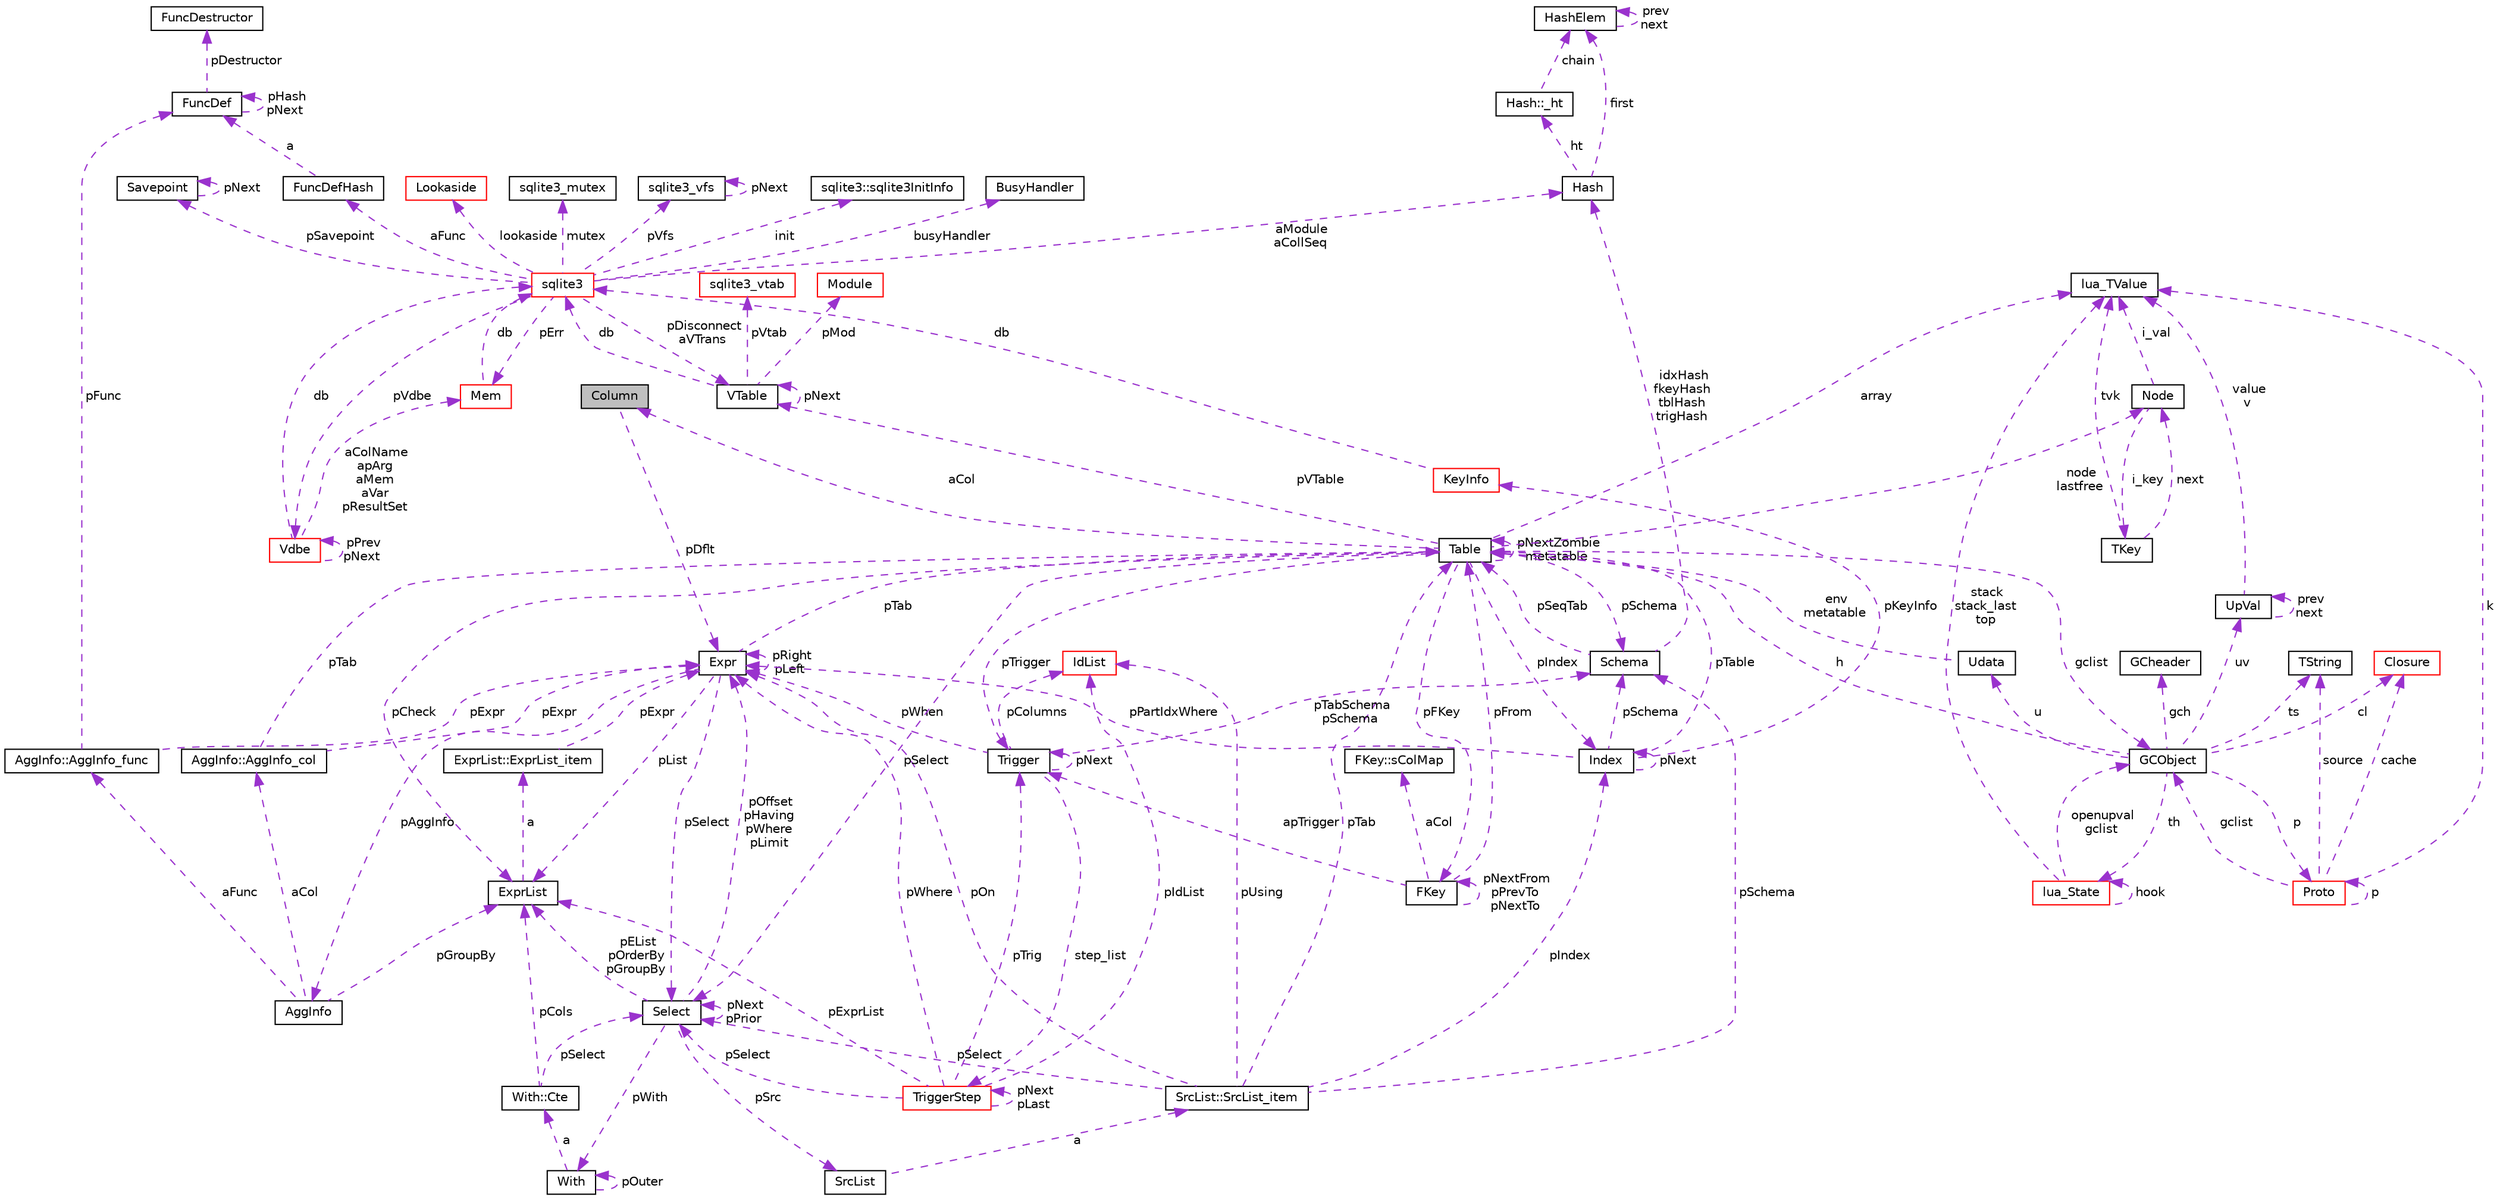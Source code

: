 digraph "Column"
{
  edge [fontname="Helvetica",fontsize="10",labelfontname="Helvetica",labelfontsize="10"];
  node [fontname="Helvetica",fontsize="10",shape=record];
  Node1 [label="Column",height=0.2,width=0.4,color="black", fillcolor="grey75", style="filled", fontcolor="black"];
  Node2 -> Node1 [dir="back",color="darkorchid3",fontsize="10",style="dashed",label=" pDflt" ,fontname="Helvetica"];
  Node2 [label="Expr",height=0.2,width=0.4,color="black", fillcolor="white", style="filled",URL="$struct_expr.html"];
  Node3 -> Node2 [dir="back",color="darkorchid3",fontsize="10",style="dashed",label=" pAggInfo" ,fontname="Helvetica"];
  Node3 [label="AggInfo",height=0.2,width=0.4,color="black", fillcolor="white", style="filled",URL="$struct_agg_info.html"];
  Node4 -> Node3 [dir="back",color="darkorchid3",fontsize="10",style="dashed",label=" aCol" ,fontname="Helvetica"];
  Node4 [label="AggInfo::AggInfo_col",height=0.2,width=0.4,color="black", fillcolor="white", style="filled",URL="$struct_agg_info_1_1_agg_info__col.html"];
  Node2 -> Node4 [dir="back",color="darkorchid3",fontsize="10",style="dashed",label=" pExpr" ,fontname="Helvetica"];
  Node5 -> Node4 [dir="back",color="darkorchid3",fontsize="10",style="dashed",label=" pTab" ,fontname="Helvetica"];
  Node5 [label="Table",height=0.2,width=0.4,color="black", fillcolor="white", style="filled",URL="$struct_table.html"];
  Node6 -> Node5 [dir="back",color="darkorchid3",fontsize="10",style="dashed",label=" node\nlastfree" ,fontname="Helvetica"];
  Node6 [label="Node",height=0.2,width=0.4,color="black", fillcolor="white", style="filled",URL="$struct_node.html"];
  Node7 -> Node6 [dir="back",color="darkorchid3",fontsize="10",style="dashed",label=" i_val" ,fontname="Helvetica"];
  Node7 [label="lua_TValue",height=0.2,width=0.4,color="black", fillcolor="white", style="filled",URL="$structlua___t_value.html"];
  Node8 -> Node6 [dir="back",color="darkorchid3",fontsize="10",style="dashed",label=" i_key" ,fontname="Helvetica"];
  Node8 [label="TKey",height=0.2,width=0.4,color="black", fillcolor="white", style="filled",URL="$union_t_key.html"];
  Node6 -> Node8 [dir="back",color="darkorchid3",fontsize="10",style="dashed",label=" next" ,fontname="Helvetica"];
  Node7 -> Node8 [dir="back",color="darkorchid3",fontsize="10",style="dashed",label=" tvk" ,fontname="Helvetica"];
  Node9 -> Node5 [dir="back",color="darkorchid3",fontsize="10",style="dashed",label=" pSchema" ,fontname="Helvetica"];
  Node9 [label="Schema",height=0.2,width=0.4,color="black", fillcolor="white", style="filled",URL="$struct_schema.html"];
  Node5 -> Node9 [dir="back",color="darkorchid3",fontsize="10",style="dashed",label=" pSeqTab" ,fontname="Helvetica"];
  Node10 -> Node9 [dir="back",color="darkorchid3",fontsize="10",style="dashed",label=" idxHash\nfkeyHash\ntblHash\ntrigHash" ,fontname="Helvetica"];
  Node10 [label="Hash",height=0.2,width=0.4,color="black", fillcolor="white", style="filled",URL="$struct_hash.html"];
  Node11 -> Node10 [dir="back",color="darkorchid3",fontsize="10",style="dashed",label=" ht" ,fontname="Helvetica"];
  Node11 [label="Hash::_ht",height=0.2,width=0.4,color="black", fillcolor="white", style="filled",URL="$struct_hash_1_1__ht.html"];
  Node12 -> Node11 [dir="back",color="darkorchid3",fontsize="10",style="dashed",label=" chain" ,fontname="Helvetica"];
  Node12 [label="HashElem",height=0.2,width=0.4,color="black", fillcolor="white", style="filled",URL="$struct_hash_elem.html"];
  Node12 -> Node12 [dir="back",color="darkorchid3",fontsize="10",style="dashed",label=" prev\nnext" ,fontname="Helvetica"];
  Node12 -> Node10 [dir="back",color="darkorchid3",fontsize="10",style="dashed",label=" first" ,fontname="Helvetica"];
  Node7 -> Node5 [dir="back",color="darkorchid3",fontsize="10",style="dashed",label=" array" ,fontname="Helvetica"];
  Node1 -> Node5 [dir="back",color="darkorchid3",fontsize="10",style="dashed",label=" aCol" ,fontname="Helvetica"];
  Node13 -> Node5 [dir="back",color="darkorchid3",fontsize="10",style="dashed",label=" pFKey" ,fontname="Helvetica"];
  Node13 [label="FKey",height=0.2,width=0.4,color="black", fillcolor="white", style="filled",URL="$struct_f_key.html"];
  Node14 -> Node13 [dir="back",color="darkorchid3",fontsize="10",style="dashed",label=" aCol" ,fontname="Helvetica"];
  Node14 [label="FKey::sColMap",height=0.2,width=0.4,color="black", fillcolor="white", style="filled",URL="$struct_f_key_1_1s_col_map.html"];
  Node13 -> Node13 [dir="back",color="darkorchid3",fontsize="10",style="dashed",label=" pNextFrom\npPrevTo\npNextTo" ,fontname="Helvetica"];
  Node5 -> Node13 [dir="back",color="darkorchid3",fontsize="10",style="dashed",label=" pFrom" ,fontname="Helvetica"];
  Node15 -> Node13 [dir="back",color="darkorchid3",fontsize="10",style="dashed",label=" apTrigger" ,fontname="Helvetica"];
  Node15 [label="Trigger",height=0.2,width=0.4,color="black", fillcolor="white", style="filled",URL="$struct_trigger.html"];
  Node16 -> Node15 [dir="back",color="darkorchid3",fontsize="10",style="dashed",label=" step_list" ,fontname="Helvetica"];
  Node16 [label="TriggerStep",height=0.2,width=0.4,color="red", fillcolor="white", style="filled",URL="$struct_trigger_step.html"];
  Node16 -> Node16 [dir="back",color="darkorchid3",fontsize="10",style="dashed",label=" pNext\npLast" ,fontname="Helvetica"];
  Node2 -> Node16 [dir="back",color="darkorchid3",fontsize="10",style="dashed",label=" pWhere" ,fontname="Helvetica"];
  Node17 -> Node16 [dir="back",color="darkorchid3",fontsize="10",style="dashed",label=" pIdList" ,fontname="Helvetica"];
  Node17 [label="IdList",height=0.2,width=0.4,color="red", fillcolor="white", style="filled",URL="$struct_id_list.html"];
  Node18 -> Node16 [dir="back",color="darkorchid3",fontsize="10",style="dashed",label=" pSelect" ,fontname="Helvetica"];
  Node18 [label="Select",height=0.2,width=0.4,color="black", fillcolor="white", style="filled",URL="$struct_select.html"];
  Node2 -> Node18 [dir="back",color="darkorchid3",fontsize="10",style="dashed",label=" pOffset\npHaving\npWhere\npLimit" ,fontname="Helvetica"];
  Node19 -> Node18 [dir="back",color="darkorchid3",fontsize="10",style="dashed",label=" pWith" ,fontname="Helvetica"];
  Node19 [label="With",height=0.2,width=0.4,color="black", fillcolor="white", style="filled",URL="$struct_with.html"];
  Node20 -> Node19 [dir="back",color="darkorchid3",fontsize="10",style="dashed",label=" a" ,fontname="Helvetica"];
  Node20 [label="With::Cte",height=0.2,width=0.4,color="black", fillcolor="white", style="filled",URL="$struct_with_1_1_cte.html"];
  Node18 -> Node20 [dir="back",color="darkorchid3",fontsize="10",style="dashed",label=" pSelect" ,fontname="Helvetica"];
  Node21 -> Node20 [dir="back",color="darkorchid3",fontsize="10",style="dashed",label=" pCols" ,fontname="Helvetica"];
  Node21 [label="ExprList",height=0.2,width=0.4,color="black", fillcolor="white", style="filled",URL="$struct_expr_list.html"];
  Node22 -> Node21 [dir="back",color="darkorchid3",fontsize="10",style="dashed",label=" a" ,fontname="Helvetica"];
  Node22 [label="ExprList::ExprList_item",height=0.2,width=0.4,color="black", fillcolor="white", style="filled",URL="$struct_expr_list_1_1_expr_list__item.html"];
  Node2 -> Node22 [dir="back",color="darkorchid3",fontsize="10",style="dashed",label=" pExpr" ,fontname="Helvetica"];
  Node19 -> Node19 [dir="back",color="darkorchid3",fontsize="10",style="dashed",label=" pOuter" ,fontname="Helvetica"];
  Node18 -> Node18 [dir="back",color="darkorchid3",fontsize="10",style="dashed",label=" pNext\npPrior" ,fontname="Helvetica"];
  Node23 -> Node18 [dir="back",color="darkorchid3",fontsize="10",style="dashed",label=" pSrc" ,fontname="Helvetica"];
  Node23 [label="SrcList",height=0.2,width=0.4,color="black", fillcolor="white", style="filled",URL="$struct_src_list.html"];
  Node24 -> Node23 [dir="back",color="darkorchid3",fontsize="10",style="dashed",label=" a" ,fontname="Helvetica"];
  Node24 [label="SrcList::SrcList_item",height=0.2,width=0.4,color="black", fillcolor="white", style="filled",URL="$struct_src_list_1_1_src_list__item.html"];
  Node9 -> Node24 [dir="back",color="darkorchid3",fontsize="10",style="dashed",label=" pSchema" ,fontname="Helvetica"];
  Node2 -> Node24 [dir="back",color="darkorchid3",fontsize="10",style="dashed",label=" pOn" ,fontname="Helvetica"];
  Node17 -> Node24 [dir="back",color="darkorchid3",fontsize="10",style="dashed",label=" pUsing" ,fontname="Helvetica"];
  Node5 -> Node24 [dir="back",color="darkorchid3",fontsize="10",style="dashed",label=" pTab" ,fontname="Helvetica"];
  Node18 -> Node24 [dir="back",color="darkorchid3",fontsize="10",style="dashed",label=" pSelect" ,fontname="Helvetica"];
  Node25 -> Node24 [dir="back",color="darkorchid3",fontsize="10",style="dashed",label=" pIndex" ,fontname="Helvetica"];
  Node25 [label="Index",height=0.2,width=0.4,color="black", fillcolor="white", style="filled",URL="$struct_index.html"];
  Node9 -> Node25 [dir="back",color="darkorchid3",fontsize="10",style="dashed",label=" pSchema" ,fontname="Helvetica"];
  Node2 -> Node25 [dir="back",color="darkorchid3",fontsize="10",style="dashed",label=" pPartIdxWhere" ,fontname="Helvetica"];
  Node5 -> Node25 [dir="back",color="darkorchid3",fontsize="10",style="dashed",label=" pTable" ,fontname="Helvetica"];
  Node26 -> Node25 [dir="back",color="darkorchid3",fontsize="10",style="dashed",label=" pKeyInfo" ,fontname="Helvetica"];
  Node26 [label="KeyInfo",height=0.2,width=0.4,color="red", fillcolor="white", style="filled",URL="$struct_key_info.html"];
  Node27 -> Node26 [dir="back",color="darkorchid3",fontsize="10",style="dashed",label=" db" ,fontname="Helvetica"];
  Node27 [label="sqlite3",height=0.2,width=0.4,color="red", fillcolor="white", style="filled",URL="$structsqlite3.html"];
  Node28 -> Node27 [dir="back",color="darkorchid3",fontsize="10",style="dashed",label=" pErr" ,fontname="Helvetica"];
  Node28 [label="Mem",height=0.2,width=0.4,color="red", fillcolor="white", style="filled",URL="$struct_mem.html"];
  Node27 -> Node28 [dir="back",color="darkorchid3",fontsize="10",style="dashed",label=" db" ,fontname="Helvetica"];
  Node29 -> Node27 [dir="back",color="darkorchid3",fontsize="10",style="dashed",label=" pVdbe" ,fontname="Helvetica"];
  Node29 [label="Vdbe",height=0.2,width=0.4,color="red", fillcolor="white", style="filled",URL="$struct_vdbe.html"];
  Node29 -> Node29 [dir="back",color="darkorchid3",fontsize="10",style="dashed",label=" pPrev\npNext" ,fontname="Helvetica"];
  Node28 -> Node29 [dir="back",color="darkorchid3",fontsize="10",style="dashed",label=" aColName\napArg\naMem\naVar\npResultSet" ,fontname="Helvetica"];
  Node27 -> Node29 [dir="back",color="darkorchid3",fontsize="10",style="dashed",label=" db" ,fontname="Helvetica"];
  Node30 -> Node27 [dir="back",color="darkorchid3",fontsize="10",style="dashed",label=" pSavepoint" ,fontname="Helvetica"];
  Node30 [label="Savepoint",height=0.2,width=0.4,color="black", fillcolor="white", style="filled",URL="$struct_savepoint.html"];
  Node30 -> Node30 [dir="back",color="darkorchid3",fontsize="10",style="dashed",label=" pNext" ,fontname="Helvetica"];
  Node31 -> Node27 [dir="back",color="darkorchid3",fontsize="10",style="dashed",label=" aFunc" ,fontname="Helvetica"];
  Node31 [label="FuncDefHash",height=0.2,width=0.4,color="black", fillcolor="white", style="filled",URL="$struct_func_def_hash.html"];
  Node32 -> Node31 [dir="back",color="darkorchid3",fontsize="10",style="dashed",label=" a" ,fontname="Helvetica"];
  Node32 [label="FuncDef",height=0.2,width=0.4,color="black", fillcolor="white", style="filled",URL="$struct_func_def.html"];
  Node33 -> Node32 [dir="back",color="darkorchid3",fontsize="10",style="dashed",label=" pDestructor" ,fontname="Helvetica"];
  Node33 [label="FuncDestructor",height=0.2,width=0.4,color="black", fillcolor="white", style="filled",URL="$struct_func_destructor.html"];
  Node32 -> Node32 [dir="back",color="darkorchid3",fontsize="10",style="dashed",label=" pHash\npNext" ,fontname="Helvetica"];
  Node34 -> Node27 [dir="back",color="darkorchid3",fontsize="10",style="dashed",label=" lookaside" ,fontname="Helvetica"];
  Node34 [label="Lookaside",height=0.2,width=0.4,color="red", fillcolor="white", style="filled",URL="$struct_lookaside.html"];
  Node35 -> Node27 [dir="back",color="darkorchid3",fontsize="10",style="dashed",label=" mutex" ,fontname="Helvetica"];
  Node35 [label="sqlite3_mutex",height=0.2,width=0.4,color="black", fillcolor="white", style="filled",URL="$structsqlite3__mutex.html"];
  Node36 -> Node27 [dir="back",color="darkorchid3",fontsize="10",style="dashed",label=" pVfs" ,fontname="Helvetica"];
  Node36 [label="sqlite3_vfs",height=0.2,width=0.4,color="black", fillcolor="white", style="filled",URL="$structsqlite3__vfs.html"];
  Node36 -> Node36 [dir="back",color="darkorchid3",fontsize="10",style="dashed",label=" pNext" ,fontname="Helvetica"];
  Node37 -> Node27 [dir="back",color="darkorchid3",fontsize="10",style="dashed",label=" init" ,fontname="Helvetica"];
  Node37 [label="sqlite3::sqlite3InitInfo",height=0.2,width=0.4,color="black", fillcolor="white", style="filled",URL="$structsqlite3_1_1sqlite3_init_info.html"];
  Node38 -> Node27 [dir="back",color="darkorchid3",fontsize="10",style="dashed",label=" busyHandler" ,fontname="Helvetica"];
  Node38 [label="BusyHandler",height=0.2,width=0.4,color="black", fillcolor="white", style="filled",URL="$struct_busy_handler.html"];
  Node39 -> Node27 [dir="back",color="darkorchid3",fontsize="10",style="dashed",label=" pDisconnect\naVTrans" ,fontname="Helvetica"];
  Node39 [label="VTable",height=0.2,width=0.4,color="black", fillcolor="white", style="filled",URL="$struct_v_table.html"];
  Node27 -> Node39 [dir="back",color="darkorchid3",fontsize="10",style="dashed",label=" db" ,fontname="Helvetica"];
  Node39 -> Node39 [dir="back",color="darkorchid3",fontsize="10",style="dashed",label=" pNext" ,fontname="Helvetica"];
  Node40 -> Node39 [dir="back",color="darkorchid3",fontsize="10",style="dashed",label=" pMod" ,fontname="Helvetica"];
  Node40 [label="Module",height=0.2,width=0.4,color="red", fillcolor="white", style="filled",URL="$struct_module.html"];
  Node41 -> Node39 [dir="back",color="darkorchid3",fontsize="10",style="dashed",label=" pVtab" ,fontname="Helvetica"];
  Node41 [label="sqlite3_vtab",height=0.2,width=0.4,color="red", fillcolor="white", style="filled",URL="$structsqlite3__vtab.html"];
  Node10 -> Node27 [dir="back",color="darkorchid3",fontsize="10",style="dashed",label=" aModule\naCollSeq" ,fontname="Helvetica"];
  Node25 -> Node25 [dir="back",color="darkorchid3",fontsize="10",style="dashed",label=" pNext" ,fontname="Helvetica"];
  Node21 -> Node18 [dir="back",color="darkorchid3",fontsize="10",style="dashed",label=" pEList\npOrderBy\npGroupBy" ,fontname="Helvetica"];
  Node15 -> Node16 [dir="back",color="darkorchid3",fontsize="10",style="dashed",label=" pTrig" ,fontname="Helvetica"];
  Node21 -> Node16 [dir="back",color="darkorchid3",fontsize="10",style="dashed",label=" pExprList" ,fontname="Helvetica"];
  Node9 -> Node15 [dir="back",color="darkorchid3",fontsize="10",style="dashed",label=" pTabSchema\npSchema" ,fontname="Helvetica"];
  Node2 -> Node15 [dir="back",color="darkorchid3",fontsize="10",style="dashed",label=" pWhen" ,fontname="Helvetica"];
  Node17 -> Node15 [dir="back",color="darkorchid3",fontsize="10",style="dashed",label=" pColumns" ,fontname="Helvetica"];
  Node15 -> Node15 [dir="back",color="darkorchid3",fontsize="10",style="dashed",label=" pNext" ,fontname="Helvetica"];
  Node39 -> Node5 [dir="back",color="darkorchid3",fontsize="10",style="dashed",label=" pVTable" ,fontname="Helvetica"];
  Node5 -> Node5 [dir="back",color="darkorchid3",fontsize="10",style="dashed",label=" pNextZombie\nmetatable" ,fontname="Helvetica"];
  Node15 -> Node5 [dir="back",color="darkorchid3",fontsize="10",style="dashed",label=" pTrigger" ,fontname="Helvetica"];
  Node18 -> Node5 [dir="back",color="darkorchid3",fontsize="10",style="dashed",label=" pSelect" ,fontname="Helvetica"];
  Node42 -> Node5 [dir="back",color="darkorchid3",fontsize="10",style="dashed",label=" gclist" ,fontname="Helvetica"];
  Node42 [label="GCObject",height=0.2,width=0.4,color="black", fillcolor="white", style="filled",URL="$union_g_c_object.html"];
  Node43 -> Node42 [dir="back",color="darkorchid3",fontsize="10",style="dashed",label=" uv" ,fontname="Helvetica"];
  Node43 [label="UpVal",height=0.2,width=0.4,color="black", fillcolor="white", style="filled",URL="$struct_up_val.html"];
  Node43 -> Node43 [dir="back",color="darkorchid3",fontsize="10",style="dashed",label=" prev\nnext" ,fontname="Helvetica"];
  Node7 -> Node43 [dir="back",color="darkorchid3",fontsize="10",style="dashed",label=" value\nv" ,fontname="Helvetica"];
  Node44 -> Node42 [dir="back",color="darkorchid3",fontsize="10",style="dashed",label=" p" ,fontname="Helvetica"];
  Node44 [label="Proto",height=0.2,width=0.4,color="red", fillcolor="white", style="filled",URL="$struct_proto.html"];
  Node7 -> Node44 [dir="back",color="darkorchid3",fontsize="10",style="dashed",label=" k" ,fontname="Helvetica"];
  Node44 -> Node44 [dir="back",color="darkorchid3",fontsize="10",style="dashed",label=" p" ,fontname="Helvetica"];
  Node45 -> Node44 [dir="back",color="darkorchid3",fontsize="10",style="dashed",label=" source" ,fontname="Helvetica"];
  Node45 [label="TString",height=0.2,width=0.4,color="black", fillcolor="white", style="filled",URL="$union_t_string.html"];
  Node46 -> Node44 [dir="back",color="darkorchid3",fontsize="10",style="dashed",label=" cache" ,fontname="Helvetica"];
  Node46 [label="Closure",height=0.2,width=0.4,color="red", fillcolor="white", style="filled",URL="$union_closure.html"];
  Node42 -> Node44 [dir="back",color="darkorchid3",fontsize="10",style="dashed",label=" gclist" ,fontname="Helvetica"];
  Node45 -> Node42 [dir="back",color="darkorchid3",fontsize="10",style="dashed",label=" ts" ,fontname="Helvetica"];
  Node46 -> Node42 [dir="back",color="darkorchid3",fontsize="10",style="dashed",label=" cl" ,fontname="Helvetica"];
  Node47 -> Node42 [dir="back",color="darkorchid3",fontsize="10",style="dashed",label=" gch" ,fontname="Helvetica"];
  Node47 [label="GCheader",height=0.2,width=0.4,color="black", fillcolor="white", style="filled",URL="$struct_g_cheader.html"];
  Node5 -> Node42 [dir="back",color="darkorchid3",fontsize="10",style="dashed",label=" h" ,fontname="Helvetica"];
  Node48 -> Node42 [dir="back",color="darkorchid3",fontsize="10",style="dashed",label=" u" ,fontname="Helvetica"];
  Node48 [label="Udata",height=0.2,width=0.4,color="black", fillcolor="white", style="filled",URL="$union_udata.html"];
  Node5 -> Node48 [dir="back",color="darkorchid3",fontsize="10",style="dashed",label=" env\nmetatable" ,fontname="Helvetica"];
  Node49 -> Node42 [dir="back",color="darkorchid3",fontsize="10",style="dashed",label=" th" ,fontname="Helvetica"];
  Node49 [label="lua_State",height=0.2,width=0.4,color="red", fillcolor="white", style="filled",URL="$structlua___state.html"];
  Node7 -> Node49 [dir="back",color="darkorchid3",fontsize="10",style="dashed",label=" stack\nstack_last\ntop" ,fontname="Helvetica"];
  Node42 -> Node49 [dir="back",color="darkorchid3",fontsize="10",style="dashed",label=" openupval\ngclist" ,fontname="Helvetica"];
  Node49 -> Node49 [dir="back",color="darkorchid3",fontsize="10",style="dashed",label=" hook" ,fontname="Helvetica"];
  Node21 -> Node5 [dir="back",color="darkorchid3",fontsize="10",style="dashed",label=" pCheck" ,fontname="Helvetica"];
  Node25 -> Node5 [dir="back",color="darkorchid3",fontsize="10",style="dashed",label=" pIndex" ,fontname="Helvetica"];
  Node50 -> Node3 [dir="back",color="darkorchid3",fontsize="10",style="dashed",label=" aFunc" ,fontname="Helvetica"];
  Node50 [label="AggInfo::AggInfo_func",height=0.2,width=0.4,color="black", fillcolor="white", style="filled",URL="$struct_agg_info_1_1_agg_info__func.html"];
  Node2 -> Node50 [dir="back",color="darkorchid3",fontsize="10",style="dashed",label=" pExpr" ,fontname="Helvetica"];
  Node32 -> Node50 [dir="back",color="darkorchid3",fontsize="10",style="dashed",label=" pFunc" ,fontname="Helvetica"];
  Node21 -> Node3 [dir="back",color="darkorchid3",fontsize="10",style="dashed",label=" pGroupBy" ,fontname="Helvetica"];
  Node2 -> Node2 [dir="back",color="darkorchid3",fontsize="10",style="dashed",label=" pRight\npLeft" ,fontname="Helvetica"];
  Node5 -> Node2 [dir="back",color="darkorchid3",fontsize="10",style="dashed",label=" pTab" ,fontname="Helvetica"];
  Node18 -> Node2 [dir="back",color="darkorchid3",fontsize="10",style="dashed",label=" pSelect" ,fontname="Helvetica"];
  Node21 -> Node2 [dir="back",color="darkorchid3",fontsize="10",style="dashed",label=" pList" ,fontname="Helvetica"];
}
